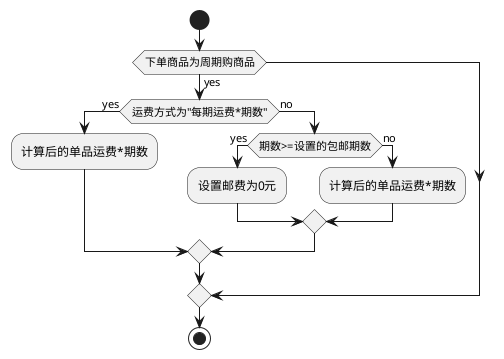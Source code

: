 @startuml
start
if(下单商品为周期购商品) then(yes)
    if(运费方式为"每期运费*期数") then(yes)
        :计算后的单品运费*期数;
    else (no)
        if(期数>=设置的包邮期数) then(yes)
            :设置邮费为0元;
        else(no)
            :计算后的单品运费*期数;
        endif
    endif
endif
stop
@enduml
